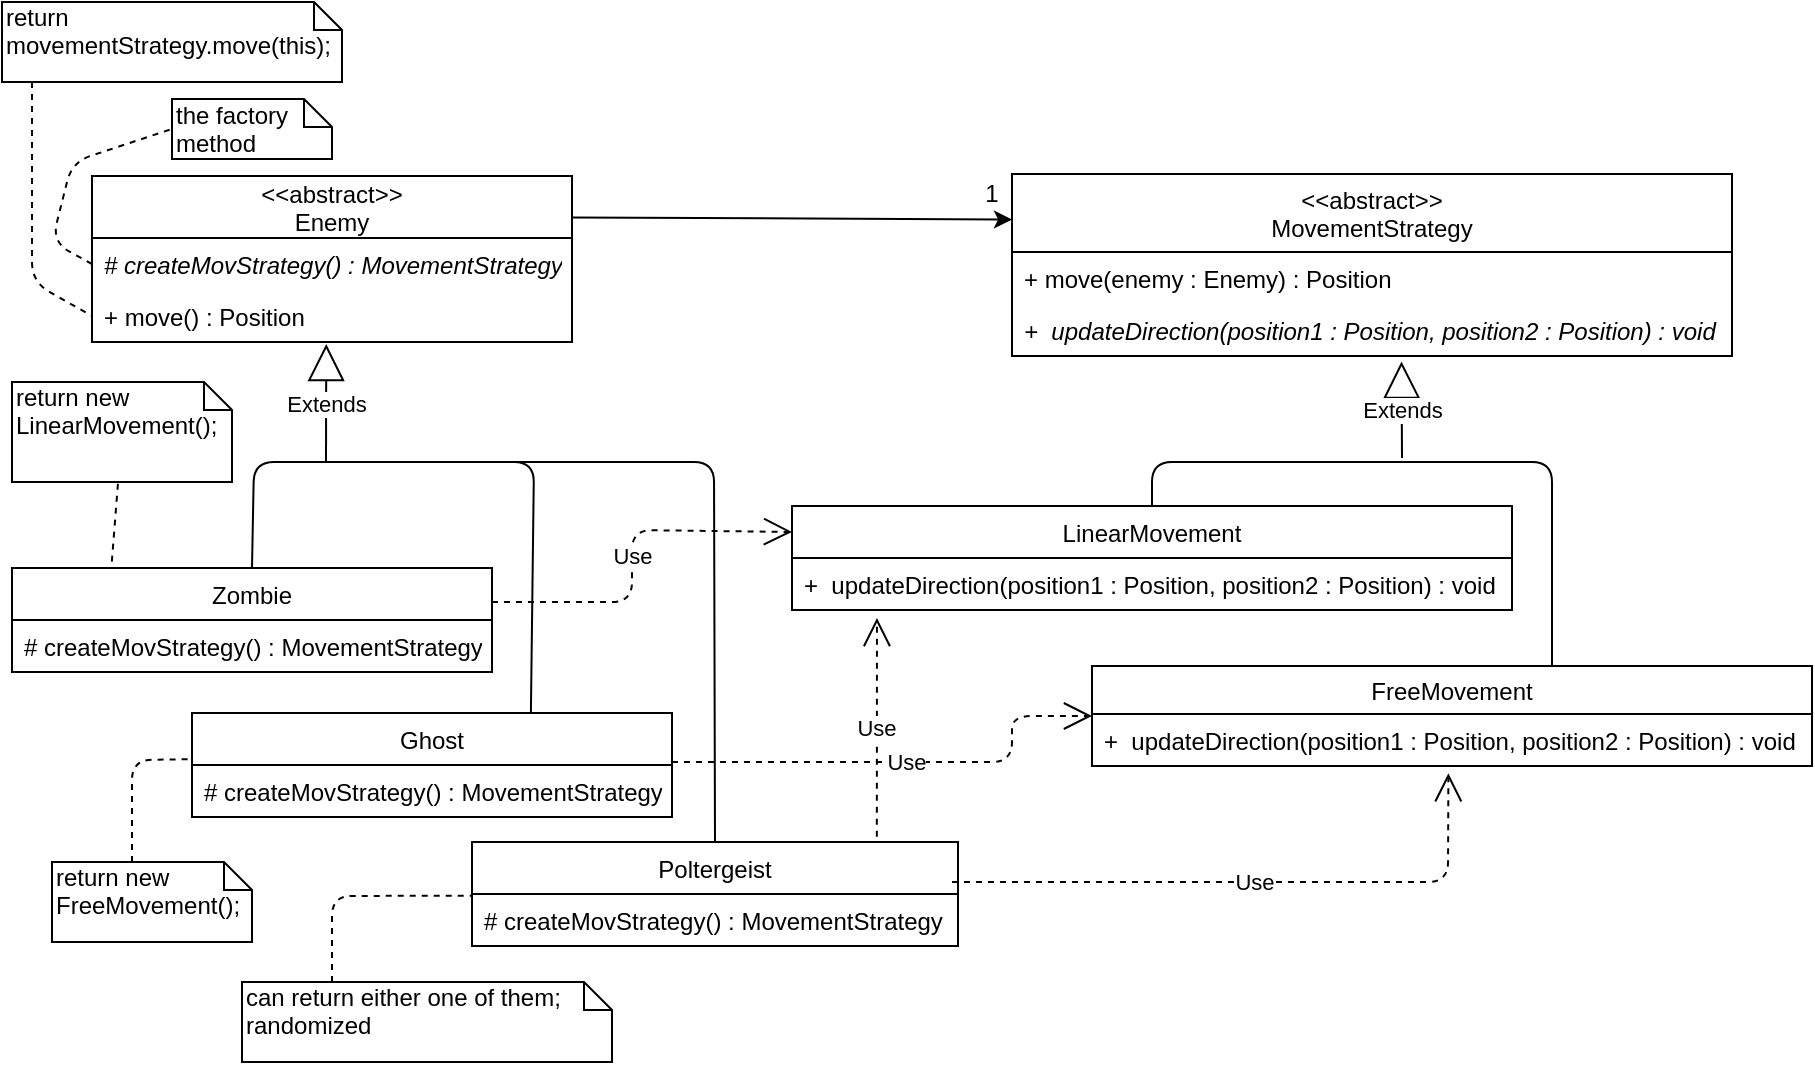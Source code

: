 <mxfile version="10.6.5"><diagram id="YQnD21Ks1EYhpSlV9Skj" name="Page-1"><mxGraphModel dx="1080" dy="762" grid="1" gridSize="10" guides="1" tooltips="1" connect="1" arrows="1" fold="1" page="1" pageScale="1" pageWidth="827" pageHeight="1169" math="0" shadow="0"><root><mxCell id="0"/><mxCell id="1" parent="0"/><mxCell id="FGVi7LquceIm4e3d4hpf-1" value="&#10;&lt;&lt;abstract&gt;&gt;&#10;Enemy&#10;" style="swimlane;fontStyle=0;childLayout=stackLayout;horizontal=1;startSize=31;fillColor=none;horizontalStack=0;resizeParent=1;resizeParentMax=0;resizeLast=0;collapsible=1;marginBottom=0;" vertex="1" parent="1"><mxGeometry x="50" y="217" width="240" height="83" as="geometry"/></mxCell><mxCell id="FGVi7LquceIm4e3d4hpf-2" value="# createMovStrategy() : MovementStrategy&#10;" style="text;strokeColor=none;fillColor=none;align=left;verticalAlign=top;spacingLeft=4;spacingRight=4;overflow=hidden;rotatable=0;points=[[0,0.5],[1,0.5]];portConstraint=eastwest;fontStyle=2" vertex="1" parent="FGVi7LquceIm4e3d4hpf-1"><mxGeometry y="31" width="240" height="26" as="geometry"/></mxCell><mxCell id="FGVi7LquceIm4e3d4hpf-3" value="+ move() : Position" style="text;strokeColor=none;fillColor=none;align=left;verticalAlign=top;spacingLeft=4;spacingRight=4;overflow=hidden;rotatable=0;points=[[0,0.5],[1,0.5]];portConstraint=eastwest;" vertex="1" parent="FGVi7LquceIm4e3d4hpf-1"><mxGeometry y="57" width="240" height="26" as="geometry"/></mxCell><mxCell id="FGVi7LquceIm4e3d4hpf-5" value="" style="endArrow=none;dashed=1;html=1;entryX=0;entryY=0.5;entryDx=0;entryDy=0;" edge="1" parent="1" target="FGVi7LquceIm4e3d4hpf-3"><mxGeometry width="50" height="50" relative="1" as="geometry"><mxPoint x="20" y="170" as="sourcePoint"/><mxPoint x="60" y="330" as="targetPoint"/><Array as="points"><mxPoint x="20" y="270"/></Array></mxGeometry></mxCell><mxCell id="FGVi7LquceIm4e3d4hpf-6" value="return movementStrategy.move(this);" style="shape=note;whiteSpace=wrap;html=1;size=14;verticalAlign=top;align=left;spacingTop=-6;" vertex="1" parent="1"><mxGeometry x="5" y="130" width="170" height="40" as="geometry"/></mxCell><mxCell id="FGVi7LquceIm4e3d4hpf-7" value="" style="endArrow=none;dashed=1;html=1;exitX=0;exitY=0.5;exitDx=0;exitDy=0;entryX=0;entryY=0.5;entryDx=0;entryDy=0;entryPerimeter=0;" edge="1" parent="1" source="FGVi7LquceIm4e3d4hpf-2" target="FGVi7LquceIm4e3d4hpf-8"><mxGeometry width="50" height="50" relative="1" as="geometry"><mxPoint y="230" as="sourcePoint"/><mxPoint x="40" y="180" as="targetPoint"/><Array as="points"><mxPoint x="30" y="250"/><mxPoint x="40" y="210"/></Array></mxGeometry></mxCell><mxCell id="FGVi7LquceIm4e3d4hpf-8" value="the factory method" style="shape=note;whiteSpace=wrap;html=1;size=14;verticalAlign=top;align=left;spacingTop=-6;" vertex="1" parent="1"><mxGeometry x="90" y="178.5" width="80" height="30" as="geometry"/></mxCell><mxCell id="FGVi7LquceIm4e3d4hpf-9" value="Extends" style="endArrow=block;endSize=16;endFill=0;html=1;entryX=0.488;entryY=1.038;entryDx=0;entryDy=0;entryPerimeter=0;" edge="1" parent="1" target="FGVi7LquceIm4e3d4hpf-3"><mxGeometry width="160" relative="1" as="geometry"><mxPoint x="167" y="360" as="sourcePoint"/><mxPoint x="270" y="400" as="targetPoint"/></mxGeometry></mxCell><mxCell id="FGVi7LquceIm4e3d4hpf-11" value="Zombie" style="swimlane;fontStyle=0;childLayout=stackLayout;horizontal=1;startSize=26;fillColor=none;horizontalStack=0;resizeParent=1;resizeParentMax=0;resizeLast=0;collapsible=1;marginBottom=0;" vertex="1" parent="1"><mxGeometry x="10" y="413" width="240" height="52" as="geometry"/></mxCell><mxCell id="FGVi7LquceIm4e3d4hpf-12" value="# createMovStrategy() : MovementStrategy&#10;&#10;" style="text;strokeColor=none;fillColor=none;align=left;verticalAlign=top;spacingLeft=4;spacingRight=4;overflow=hidden;rotatable=0;points=[[0,0.5],[1,0.5]];portConstraint=eastwest;" vertex="1" parent="FGVi7LquceIm4e3d4hpf-11"><mxGeometry y="26" width="240" height="26" as="geometry"/></mxCell><mxCell id="FGVi7LquceIm4e3d4hpf-19" value="Poltergeist" style="swimlane;fontStyle=0;childLayout=stackLayout;horizontal=1;startSize=26;fillColor=none;horizontalStack=0;resizeParent=1;resizeParentMax=0;resizeLast=0;collapsible=1;marginBottom=0;" vertex="1" parent="1"><mxGeometry x="240" y="550" width="243" height="52" as="geometry"/></mxCell><mxCell id="FGVi7LquceIm4e3d4hpf-20" value="# createMovStrategy() : MovementStrategy&#10;&#10;" style="text;strokeColor=none;fillColor=none;align=left;verticalAlign=top;spacingLeft=4;spacingRight=4;overflow=hidden;rotatable=0;points=[[0,0.5],[1,0.5]];portConstraint=eastwest;" vertex="1" parent="FGVi7LquceIm4e3d4hpf-19"><mxGeometry y="26" width="243" height="26" as="geometry"/></mxCell><mxCell id="FGVi7LquceIm4e3d4hpf-24" value="" style="endArrow=none;html=1;exitX=0.5;exitY=0;exitDx=0;exitDy=0;" edge="1" parent="1" source="FGVi7LquceIm4e3d4hpf-11"><mxGeometry width="50" height="50" relative="1" as="geometry"><mxPoint x="50" y="400" as="sourcePoint"/><mxPoint x="170" y="360" as="targetPoint"/><Array as="points"><mxPoint x="131" y="360"/></Array></mxGeometry></mxCell><mxCell id="FGVi7LquceIm4e3d4hpf-25" value="" style="endArrow=none;html=1;entryX=0.706;entryY=0.007;entryDx=0;entryDy=0;entryPerimeter=0;" edge="1" parent="1" target="FGVi7LquceIm4e3d4hpf-15"><mxGeometry width="50" height="50" relative="1" as="geometry"><mxPoint x="170" y="360" as="sourcePoint"/><mxPoint x="280" y="350" as="targetPoint"/><Array as="points"><mxPoint x="271" y="360"/></Array></mxGeometry></mxCell><mxCell id="FGVi7LquceIm4e3d4hpf-26" value="" style="endArrow=none;html=1;entryX=0.5;entryY=0;entryDx=0;entryDy=0;" edge="1" parent="1" target="FGVi7LquceIm4e3d4hpf-19"><mxGeometry width="50" height="50" relative="1" as="geometry"><mxPoint x="170" y="360" as="sourcePoint"/><mxPoint x="420" y="340" as="targetPoint"/><Array as="points"><mxPoint x="361" y="360"/></Array></mxGeometry></mxCell><mxCell id="FGVi7LquceIm4e3d4hpf-28" value="1" style="text;html=1;strokeColor=none;fillColor=none;align=center;verticalAlign=middle;whiteSpace=wrap;rounded=0;" vertex="1" parent="1"><mxGeometry x="480" y="216" width="40" height="20" as="geometry"/></mxCell><mxCell id="FGVi7LquceIm4e3d4hpf-33" value="Extends" style="endArrow=block;endSize=16;endFill=0;html=1;entryX=0.541;entryY=1.106;entryDx=0;entryDy=0;entryPerimeter=0;" edge="1" parent="1" target="FGVi7LquceIm4e3d4hpf-63"><mxGeometry width="160" relative="1" as="geometry"><mxPoint x="705" y="358" as="sourcePoint"/><mxPoint x="669" y="308" as="targetPoint"/></mxGeometry></mxCell><mxCell id="FGVi7LquceIm4e3d4hpf-34" value="LinearMovement" style="swimlane;fontStyle=0;childLayout=stackLayout;horizontal=1;startSize=26;fillColor=none;horizontalStack=0;resizeParent=1;resizeParentMax=0;resizeLast=0;collapsible=1;marginBottom=0;" vertex="1" parent="1"><mxGeometry x="400" y="382" width="360" height="52" as="geometry"/></mxCell><mxCell id="FGVi7LquceIm4e3d4hpf-35" value="+  updateDirection(position1 : Position, position2 : Position) : void&#10;&#10;" style="text;strokeColor=none;fillColor=none;align=left;verticalAlign=top;spacingLeft=4;spacingRight=4;overflow=hidden;rotatable=0;points=[[0,0.5],[1,0.5]];portConstraint=eastwest;" vertex="1" parent="FGVi7LquceIm4e3d4hpf-34"><mxGeometry y="26" width="360" height="26" as="geometry"/></mxCell><mxCell id="FGVi7LquceIm4e3d4hpf-39" value="" style="endArrow=none;html=1;exitX=0.5;exitY=0;exitDx=0;exitDy=0;" edge="1" parent="1" source="FGVi7LquceIm4e3d4hpf-34"><mxGeometry width="50" height="50" relative="1" as="geometry"><mxPoint x="540" y="390" as="sourcePoint"/><mxPoint x="660" y="360" as="targetPoint"/><Array as="points"><mxPoint x="580" y="360"/></Array></mxGeometry></mxCell><mxCell id="FGVi7LquceIm4e3d4hpf-40" value="" style="endArrow=none;html=1;" edge="1" parent="1"><mxGeometry width="50" height="50" relative="1" as="geometry"><mxPoint x="660" y="360" as="sourcePoint"/><mxPoint x="780" y="462" as="targetPoint"/><Array as="points"><mxPoint x="780" y="360"/></Array></mxGeometry></mxCell><mxCell id="FGVi7LquceIm4e3d4hpf-41" value="FreeMovement" style="swimlane;fontStyle=0;childLayout=stackLayout;horizontal=1;startSize=24;fillColor=none;horizontalStack=0;resizeParent=1;resizeParentMax=0;resizeLast=0;collapsible=1;marginBottom=0;" vertex="1" parent="1"><mxGeometry x="550" y="462" width="360" height="50" as="geometry"/></mxCell><mxCell id="FGVi7LquceIm4e3d4hpf-42" value="+  updateDirection(position1 : Position, position2 : Position) : void&#10;" style="text;strokeColor=none;fillColor=none;align=left;verticalAlign=top;spacingLeft=4;spacingRight=4;overflow=hidden;rotatable=0;points=[[0,0.5],[1,0.5]];portConstraint=eastwest;" vertex="1" parent="FGVi7LquceIm4e3d4hpf-41"><mxGeometry y="24" width="360" height="26" as="geometry"/></mxCell><mxCell id="FGVi7LquceIm4e3d4hpf-15" value="Ghost" style="swimlane;fontStyle=0;childLayout=stackLayout;horizontal=1;startSize=26;fillColor=none;horizontalStack=0;resizeParent=1;resizeParentMax=0;resizeLast=0;collapsible=1;marginBottom=0;" vertex="1" parent="1"><mxGeometry x="100" y="485.5" width="240" height="52" as="geometry"/></mxCell><mxCell id="FGVi7LquceIm4e3d4hpf-16" value="# createMovStrategy() : MovementStrategy&#10;&#10;" style="text;strokeColor=none;fillColor=none;align=left;verticalAlign=top;spacingLeft=4;spacingRight=4;overflow=hidden;rotatable=0;points=[[0,0.5],[1,0.5]];portConstraint=eastwest;" vertex="1" parent="FGVi7LquceIm4e3d4hpf-15"><mxGeometry y="26" width="240" height="26" as="geometry"/></mxCell><mxCell id="FGVi7LquceIm4e3d4hpf-47" value="Use" style="endArrow=open;endSize=12;dashed=1;html=1;entryX=0;entryY=0.25;entryDx=0;entryDy=0;" edge="1" parent="1" target="FGVi7LquceIm4e3d4hpf-34"><mxGeometry width="160" relative="1" as="geometry"><mxPoint x="250" y="430" as="sourcePoint"/><mxPoint x="440" y="427" as="targetPoint"/><Array as="points"><mxPoint x="320" y="430"/><mxPoint x="320" y="394"/></Array></mxGeometry></mxCell><mxCell id="FGVi7LquceIm4e3d4hpf-50" value="Use" style="endArrow=open;endSize=12;dashed=1;html=1;entryX=0.495;entryY=1.14;entryDx=0;entryDy=0;entryPerimeter=0;" edge="1" parent="1" target="FGVi7LquceIm4e3d4hpf-42"><mxGeometry width="160" relative="1" as="geometry"><mxPoint x="480" y="570" as="sourcePoint"/><mxPoint x="780" y="541.529" as="targetPoint"/><Array as="points"><mxPoint x="728" y="570"/></Array></mxGeometry></mxCell><mxCell id="FGVi7LquceIm4e3d4hpf-52" value="return new LinearMovement();" style="shape=note;whiteSpace=wrap;html=1;size=14;verticalAlign=top;align=left;spacingTop=-6;" vertex="1" parent="1"><mxGeometry x="10" y="320" width="110" height="50" as="geometry"/></mxCell><mxCell id="FGVi7LquceIm4e3d4hpf-53" value="" style="endArrow=none;dashed=1;html=1;exitX=0.208;exitY=-0.062;exitDx=0;exitDy=0;exitPerimeter=0;" edge="1" parent="1" source="FGVi7LquceIm4e3d4hpf-11" target="FGVi7LquceIm4e3d4hpf-52"><mxGeometry width="50" height="50" relative="1" as="geometry"><mxPoint x="20" y="400" as="sourcePoint"/><mxPoint x="70" y="350" as="targetPoint"/></mxGeometry></mxCell><mxCell id="FGVi7LquceIm4e3d4hpf-54" value="" style="endArrow=none;dashed=1;html=1;entryX=-0.005;entryY=-0.112;entryDx=0;entryDy=0;entryPerimeter=0;" edge="1" parent="1" target="FGVi7LquceIm4e3d4hpf-16"><mxGeometry width="50" height="50" relative="1" as="geometry"><mxPoint x="70" y="560" as="sourcePoint"/><mxPoint x="130" y="570" as="targetPoint"/><Array as="points"><mxPoint x="70" y="509"/></Array></mxGeometry></mxCell><mxCell id="FGVi7LquceIm4e3d4hpf-55" value="return new&lt;br&gt;FreeMovement();&lt;br&gt;" style="shape=note;whiteSpace=wrap;html=1;size=14;verticalAlign=top;align=left;spacingTop=-6;" vertex="1" parent="1"><mxGeometry x="30" y="560" width="100" height="40" as="geometry"/></mxCell><mxCell id="FGVi7LquceIm4e3d4hpf-56" value="" style="endArrow=none;dashed=1;html=1;entryX=0;entryY=0.032;entryDx=0;entryDy=0;entryPerimeter=0;" edge="1" parent="1" target="FGVi7LquceIm4e3d4hpf-20"><mxGeometry width="50" height="50" relative="1" as="geometry"><mxPoint x="170" y="620" as="sourcePoint"/><mxPoint x="220" y="600" as="targetPoint"/><Array as="points"><mxPoint x="170" y="577"/></Array></mxGeometry></mxCell><mxCell id="FGVi7LquceIm4e3d4hpf-57" value="can return either one of them;&amp;nbsp;&lt;br&gt;randomized&lt;br&gt;" style="shape=note;whiteSpace=wrap;html=1;size=14;verticalAlign=top;align=left;spacingTop=-6;" vertex="1" parent="1"><mxGeometry x="125" y="620" width="185" height="40" as="geometry"/></mxCell><mxCell id="FGVi7LquceIm4e3d4hpf-61" value="&#10;&#10;&lt;&lt;abstract&gt;&gt;&#10;MovementStrategy&#10;&#10;" style="swimlane;fontStyle=0;childLayout=stackLayout;horizontal=1;startSize=39;fillColor=none;horizontalStack=0;resizeParent=1;resizeParentMax=0;resizeLast=0;collapsible=1;marginBottom=0;" vertex="1" parent="1"><mxGeometry x="510" y="216" width="360" height="91" as="geometry"/></mxCell><mxCell id="FGVi7LquceIm4e3d4hpf-62" value="+ move(enemy : Enemy) : Position " style="text;strokeColor=none;fillColor=none;align=left;verticalAlign=top;spacingLeft=4;spacingRight=4;overflow=hidden;rotatable=0;points=[[0,0.5],[1,0.5]];portConstraint=eastwest;" vertex="1" parent="FGVi7LquceIm4e3d4hpf-61"><mxGeometry y="39" width="360" height="26" as="geometry"/></mxCell><mxCell id="FGVi7LquceIm4e3d4hpf-63" value="+  updateDirection(position1 : Position, position2 : Position) : void&#10;" style="text;strokeColor=none;fillColor=none;align=left;verticalAlign=top;spacingLeft=4;spacingRight=4;overflow=hidden;rotatable=0;points=[[0,0.5],[1,0.5]];portConstraint=eastwest;fontStyle=2" vertex="1" parent="FGVi7LquceIm4e3d4hpf-61"><mxGeometry y="65" width="360" height="26" as="geometry"/></mxCell><mxCell id="FGVi7LquceIm4e3d4hpf-65" value="" style="endArrow=classic;html=1;exitX=1;exitY=0.25;exitDx=0;exitDy=0;entryX=0;entryY=0.25;entryDx=0;entryDy=0;" edge="1" parent="1" source="FGVi7LquceIm4e3d4hpf-1" target="FGVi7LquceIm4e3d4hpf-61"><mxGeometry width="50" height="50" relative="1" as="geometry"><mxPoint x="330" y="270" as="sourcePoint"/><mxPoint x="530" y="250" as="targetPoint"/></mxGeometry></mxCell><mxCell id="FGVi7LquceIm4e3d4hpf-76" value="Use" style="endArrow=open;endSize=12;dashed=1;html=1;entryX=0;entryY=0.5;entryDx=0;entryDy=0;" edge="1" parent="1" target="FGVi7LquceIm4e3d4hpf-41"><mxGeometry width="160" relative="1" as="geometry"><mxPoint x="340" y="510" as="sourcePoint"/><mxPoint x="570" y="510" as="targetPoint"/><Array as="points"><mxPoint x="510" y="510"/><mxPoint x="510" y="487"/></Array></mxGeometry></mxCell><mxCell id="FGVi7LquceIm4e3d4hpf-77" value="Use" style="endArrow=open;endSize=12;dashed=1;html=1;entryX=0.118;entryY=1.154;entryDx=0;entryDy=0;entryPerimeter=0;exitX=0.833;exitY=-0.05;exitDx=0;exitDy=0;exitPerimeter=0;" edge="1" parent="1" source="FGVi7LquceIm4e3d4hpf-19" target="FGVi7LquceIm4e3d4hpf-35"><mxGeometry width="160" relative="1" as="geometry"><mxPoint x="420" y="480" as="sourcePoint"/><mxPoint x="580" y="480" as="targetPoint"/></mxGeometry></mxCell></root></mxGraphModel></diagram></mxfile>